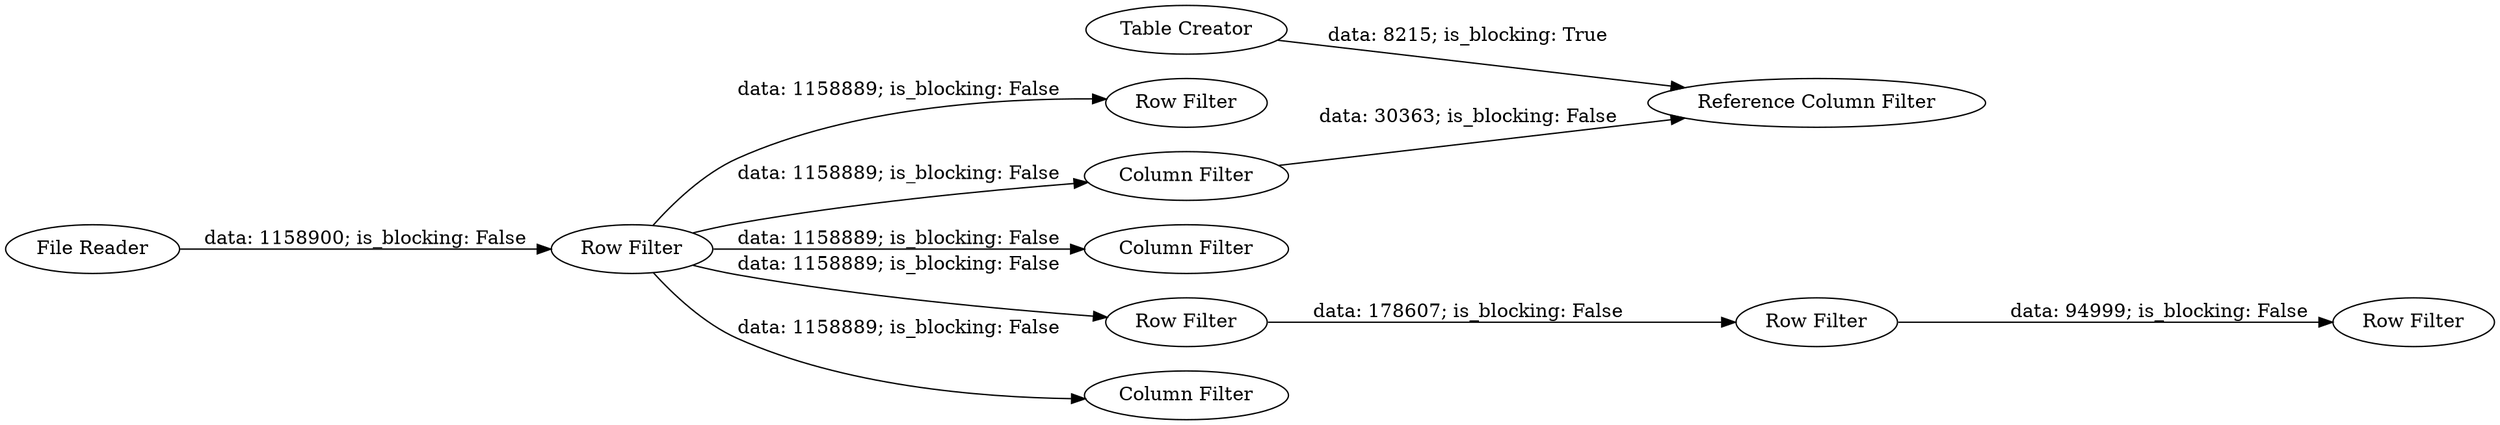digraph {
	"206408261218907028_4" [label="Row Filter"]
	"206408261218907028_7" [label="Reference Column Filter"]
	"206408261218907028_10" [label="Row Filter"]
	"206408261218907028_12" [label="Row Filter"]
	"206408261218907028_9" [label="Column Filter"]
	"206408261218907028_6" [label="Column Filter"]
	"206408261218907028_1" [label="File Reader"]
	"206408261218907028_2" [label="Row Filter"]
	"206408261218907028_8" [label="Table Creator"]
	"206408261218907028_11" [label="Row Filter"]
	"206408261218907028_5" [label="Column Filter"]
	"206408261218907028_1" -> "206408261218907028_2" [label="data: 1158900; is_blocking: False"]
	"206408261218907028_2" -> "206408261218907028_6" [label="data: 1158889; is_blocking: False"]
	"206408261218907028_2" -> "206408261218907028_9" [label="data: 1158889; is_blocking: False"]
	"206408261218907028_2" -> "206408261218907028_11" [label="data: 1158889; is_blocking: False"]
	"206408261218907028_2" -> "206408261218907028_5" [label="data: 1158889; is_blocking: False"]
	"206408261218907028_8" -> "206408261218907028_7" [label="data: 8215; is_blocking: True"]
	"206408261218907028_2" -> "206408261218907028_4" [label="data: 1158889; is_blocking: False"]
	"206408261218907028_9" -> "206408261218907028_7" [label="data: 30363; is_blocking: False"]
	"206408261218907028_12" -> "206408261218907028_10" [label="data: 94999; is_blocking: False"]
	"206408261218907028_11" -> "206408261218907028_12" [label="data: 178607; is_blocking: False"]
	rankdir=LR
}
